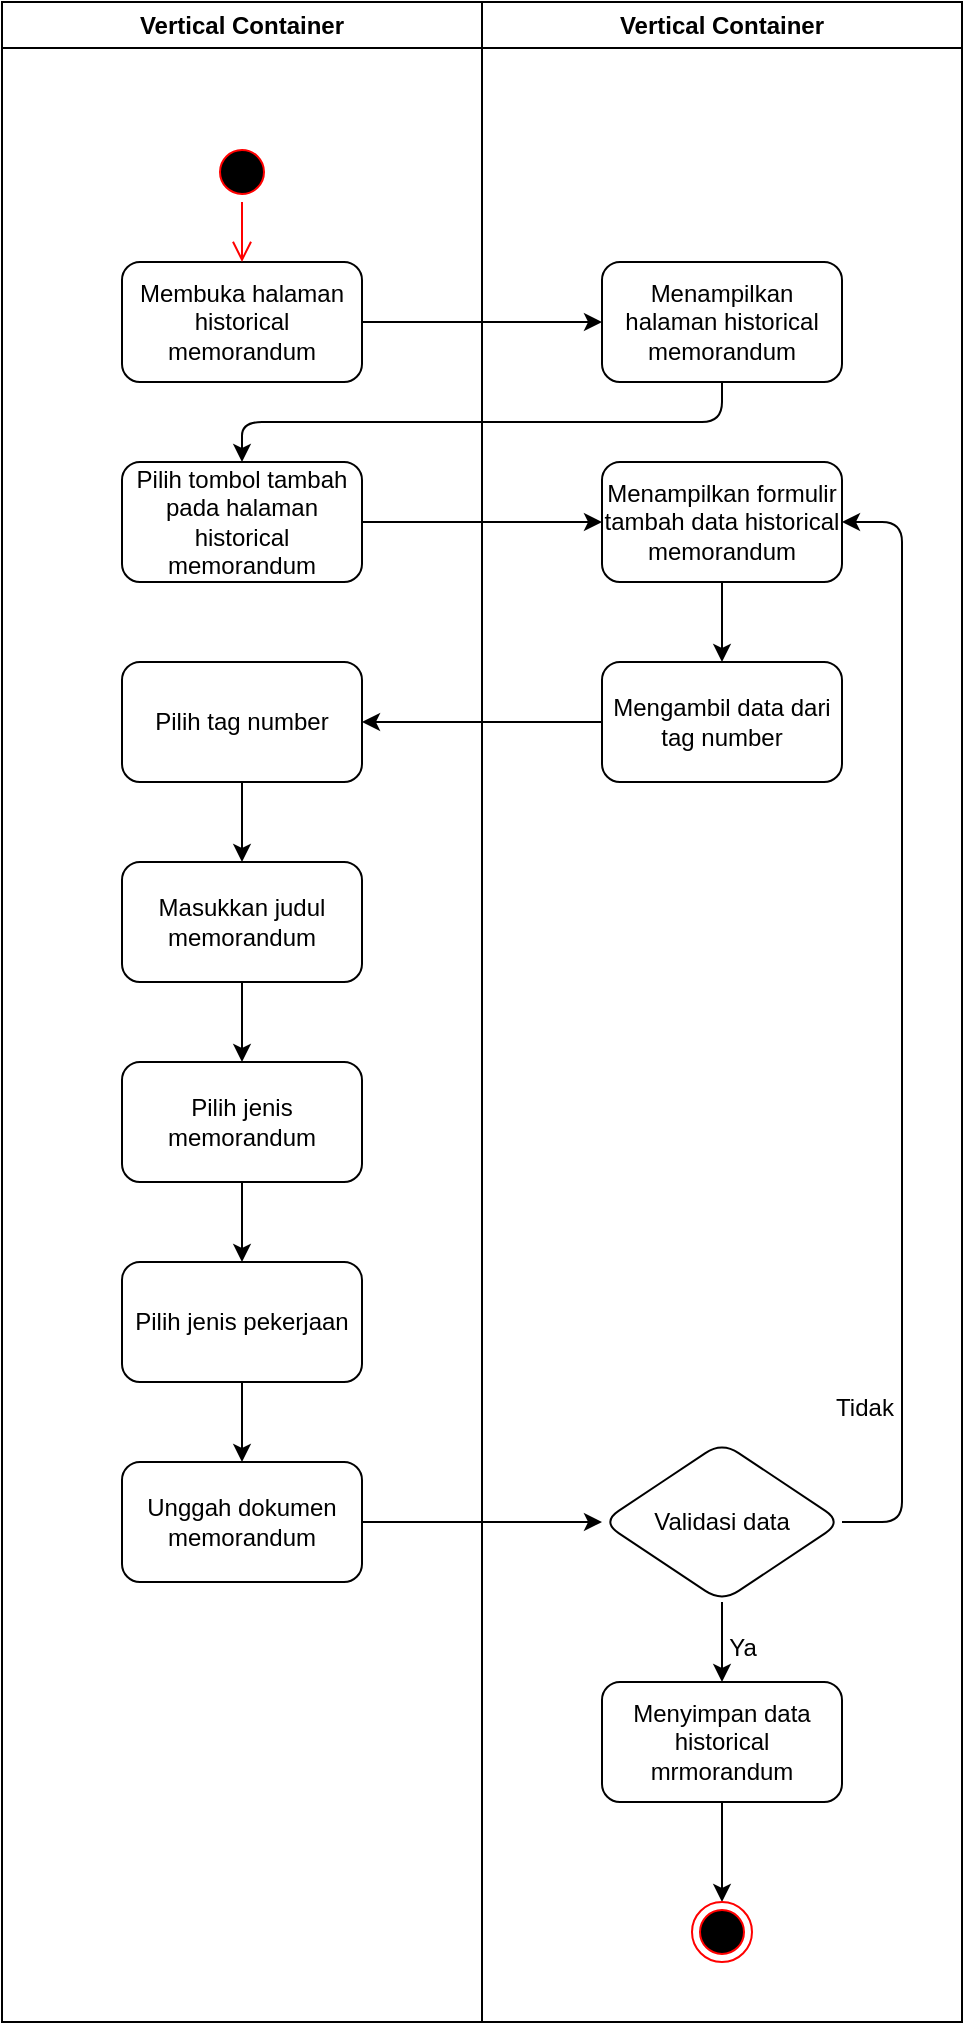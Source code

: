 <mxfile>
    <diagram id="6TcBgDFDXo3ru1VAjFKs" name="Page-1">
        <mxGraphModel dx="924" dy="493" grid="1" gridSize="10" guides="1" tooltips="1" connect="1" arrows="1" fold="1" page="1" pageScale="1" pageWidth="850" pageHeight="1100" math="0" shadow="0">
            <root>
                <mxCell id="0"/>
                <mxCell id="1" parent="0"/>
                <mxCell id="2" value="Vertical Container" style="swimlane;whiteSpace=wrap;html=1;" parent="1" vertex="1">
                    <mxGeometry x="80" y="80" width="240" height="1010" as="geometry"/>
                </mxCell>
                <mxCell id="4" value="Membuka halaman historical memorandum" style="rounded=1;whiteSpace=wrap;html=1;" parent="2" vertex="1">
                    <mxGeometry x="60" y="130" width="120" height="60" as="geometry"/>
                </mxCell>
                <mxCell id="5" value="" style="ellipse;html=1;shape=startState;fillColor=#000000;strokeColor=#ff0000;" parent="2" vertex="1">
                    <mxGeometry x="105" y="70" width="30" height="30" as="geometry"/>
                </mxCell>
                <mxCell id="6" value="" style="edgeStyle=orthogonalEdgeStyle;html=1;verticalAlign=bottom;endArrow=open;endSize=8;strokeColor=#ff0000;entryX=0.5;entryY=0;entryDx=0;entryDy=0;" parent="2" source="5" target="4" edge="1">
                    <mxGeometry relative="1" as="geometry">
                        <mxPoint x="120" y="160" as="targetPoint"/>
                    </mxGeometry>
                </mxCell>
                <mxCell id="9" value="&lt;span style=&quot;color: rgb(0, 0, 0);&quot;&gt;Pilih tombol tambah pada halaman historical memorandum&lt;/span&gt;" style="rounded=1;whiteSpace=wrap;html=1;" parent="2" vertex="1">
                    <mxGeometry x="60" y="230" width="120" height="60" as="geometry"/>
                </mxCell>
                <mxCell id="16" value="" style="edgeStyle=none;html=1;" edge="1" parent="2" source="13" target="15">
                    <mxGeometry relative="1" as="geometry"/>
                </mxCell>
                <mxCell id="13" value="&lt;span style=&quot;color: rgb(0, 0, 0);&quot;&gt;Pilih tag number&lt;/span&gt;" style="rounded=1;whiteSpace=wrap;html=1;" vertex="1" parent="2">
                    <mxGeometry x="60" y="330" width="120" height="60" as="geometry"/>
                </mxCell>
                <mxCell id="39" value="" style="edgeStyle=none;html=1;" edge="1" parent="2" source="15" target="17">
                    <mxGeometry relative="1" as="geometry"/>
                </mxCell>
                <mxCell id="15" value="Masukkan judul memorandum" style="rounded=1;whiteSpace=wrap;html=1;" vertex="1" parent="2">
                    <mxGeometry x="60" y="430" width="120" height="60" as="geometry"/>
                </mxCell>
                <mxCell id="38" value="" style="edgeStyle=none;html=1;" edge="1" parent="2" source="17" target="21">
                    <mxGeometry relative="1" as="geometry"/>
                </mxCell>
                <mxCell id="17" value="Pilih jenis memorandum" style="rounded=1;whiteSpace=wrap;html=1;" vertex="1" parent="2">
                    <mxGeometry x="60" y="530" width="120" height="60" as="geometry"/>
                </mxCell>
                <mxCell id="26" value="" style="edgeStyle=none;html=1;" edge="1" parent="2" source="21" target="25">
                    <mxGeometry relative="1" as="geometry"/>
                </mxCell>
                <mxCell id="21" value="Pilih jenis pekerjaan" style="rounded=1;whiteSpace=wrap;html=1;" vertex="1" parent="2">
                    <mxGeometry x="60" y="630" width="120" height="60" as="geometry"/>
                </mxCell>
                <mxCell id="25" value="Unggah dokumen memorandum" style="rounded=1;whiteSpace=wrap;html=1;" vertex="1" parent="2">
                    <mxGeometry x="60" y="730" width="120" height="60" as="geometry"/>
                </mxCell>
                <mxCell id="3" value="Vertical Container" style="swimlane;whiteSpace=wrap;html=1;" parent="1" vertex="1">
                    <mxGeometry x="320" y="80" width="240" height="1010" as="geometry"/>
                </mxCell>
                <mxCell id="7" value="&lt;span style=&quot;color: rgb(0, 0, 0);&quot;&gt;Menampilkan halaman historical memorandum&lt;/span&gt;" style="rounded=1;whiteSpace=wrap;html=1;" parent="3" vertex="1">
                    <mxGeometry x="60" y="130" width="120" height="60" as="geometry"/>
                </mxCell>
                <mxCell id="36" value="" style="edgeStyle=none;html=1;" edge="1" parent="3" source="11" target="19">
                    <mxGeometry relative="1" as="geometry"/>
                </mxCell>
                <mxCell id="11" value="&lt;span style=&quot;color: rgb(0, 0, 0);&quot;&gt;Menampilkan formulir tambah data historical memorandum&lt;/span&gt;" style="rounded=1;whiteSpace=wrap;html=1;" vertex="1" parent="3">
                    <mxGeometry x="60" y="230" width="120" height="60" as="geometry"/>
                </mxCell>
                <mxCell id="19" value="Mengambil data dari tag number" style="rounded=1;whiteSpace=wrap;html=1;" vertex="1" parent="3">
                    <mxGeometry x="60" y="330" width="120" height="60" as="geometry"/>
                </mxCell>
                <mxCell id="29" style="edgeStyle=none;html=1;exitX=1;exitY=0.5;exitDx=0;exitDy=0;entryX=1;entryY=0.5;entryDx=0;entryDy=0;" edge="1" parent="3" source="27" target="11">
                    <mxGeometry relative="1" as="geometry">
                        <Array as="points">
                            <mxPoint x="210" y="760"/>
                            <mxPoint x="210" y="260"/>
                        </Array>
                    </mxGeometry>
                </mxCell>
                <mxCell id="32" value="" style="edgeStyle=none;html=1;" edge="1" parent="3" source="27" target="31">
                    <mxGeometry relative="1" as="geometry"/>
                </mxCell>
                <mxCell id="27" value="Validasi data" style="rhombus;whiteSpace=wrap;html=1;rounded=1;" vertex="1" parent="3">
                    <mxGeometry x="60" y="720" width="120" height="80" as="geometry"/>
                </mxCell>
                <mxCell id="35" value="" style="edgeStyle=none;html=1;" edge="1" parent="3" source="31" target="34">
                    <mxGeometry relative="1" as="geometry"/>
                </mxCell>
                <mxCell id="31" value="Menyimpan data historical mrmorandum" style="rounded=1;whiteSpace=wrap;html=1;" vertex="1" parent="3">
                    <mxGeometry x="60" y="840" width="120" height="60" as="geometry"/>
                </mxCell>
                <mxCell id="34" value="" style="ellipse;html=1;shape=endState;fillColor=#000000;strokeColor=#ff0000;" vertex="1" parent="3">
                    <mxGeometry x="105" y="950" width="30" height="30" as="geometry"/>
                </mxCell>
                <mxCell id="8" value="" style="edgeStyle=none;html=1;" parent="1" source="4" target="7" edge="1">
                    <mxGeometry relative="1" as="geometry"/>
                </mxCell>
                <mxCell id="10" value="" style="edgeStyle=none;html=1;exitX=0.5;exitY=1;exitDx=0;exitDy=0;entryX=0.5;entryY=0;entryDx=0;entryDy=0;" parent="1" source="7" target="9" edge="1">
                    <mxGeometry relative="1" as="geometry">
                        <Array as="points">
                            <mxPoint x="440" y="290"/>
                            <mxPoint x="200" y="290"/>
                        </Array>
                    </mxGeometry>
                </mxCell>
                <mxCell id="12" value="" style="edgeStyle=none;html=1;" edge="1" parent="1" source="9" target="11">
                    <mxGeometry relative="1" as="geometry"/>
                </mxCell>
                <mxCell id="28" value="" style="edgeStyle=none;html=1;" edge="1" parent="1" source="25" target="27">
                    <mxGeometry relative="1" as="geometry"/>
                </mxCell>
                <mxCell id="30" value="Tidak" style="text;html=1;align=center;verticalAlign=middle;resizable=0;points=[];autosize=1;strokeColor=none;fillColor=none;" vertex="1" parent="1">
                    <mxGeometry x="486" y="768" width="50" height="30" as="geometry"/>
                </mxCell>
                <mxCell id="33" value="Ya" style="text;html=1;align=center;verticalAlign=middle;resizable=0;points=[];autosize=1;strokeColor=none;fillColor=none;" vertex="1" parent="1">
                    <mxGeometry x="430" y="888" width="40" height="30" as="geometry"/>
                </mxCell>
                <mxCell id="37" style="edgeStyle=none;html=1;" edge="1" parent="1" source="19" target="13">
                    <mxGeometry relative="1" as="geometry"/>
                </mxCell>
            </root>
        </mxGraphModel>
    </diagram>
</mxfile>